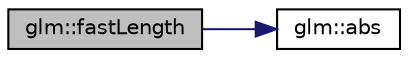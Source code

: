 digraph "glm::fastLength"
{
 // LATEX_PDF_SIZE
  edge [fontname="Helvetica",fontsize="10",labelfontname="Helvetica",labelfontsize="10"];
  node [fontname="Helvetica",fontsize="10",shape=record];
  rankdir="LR";
  Node1 [label="glm::fastLength",height=0.2,width=0.4,color="black", fillcolor="grey75", style="filled", fontcolor="black",tooltip=" "];
  Node1 -> Node2 [color="midnightblue",fontsize="10",style="solid",fontname="Helvetica"];
  Node2 [label="glm::abs",height=0.2,width=0.4,color="black", fillcolor="white", style="filled",URL="$group__core__func__common.html#ga693d77696ff36572a0da79efec965acd",tooltip=" "];
}
